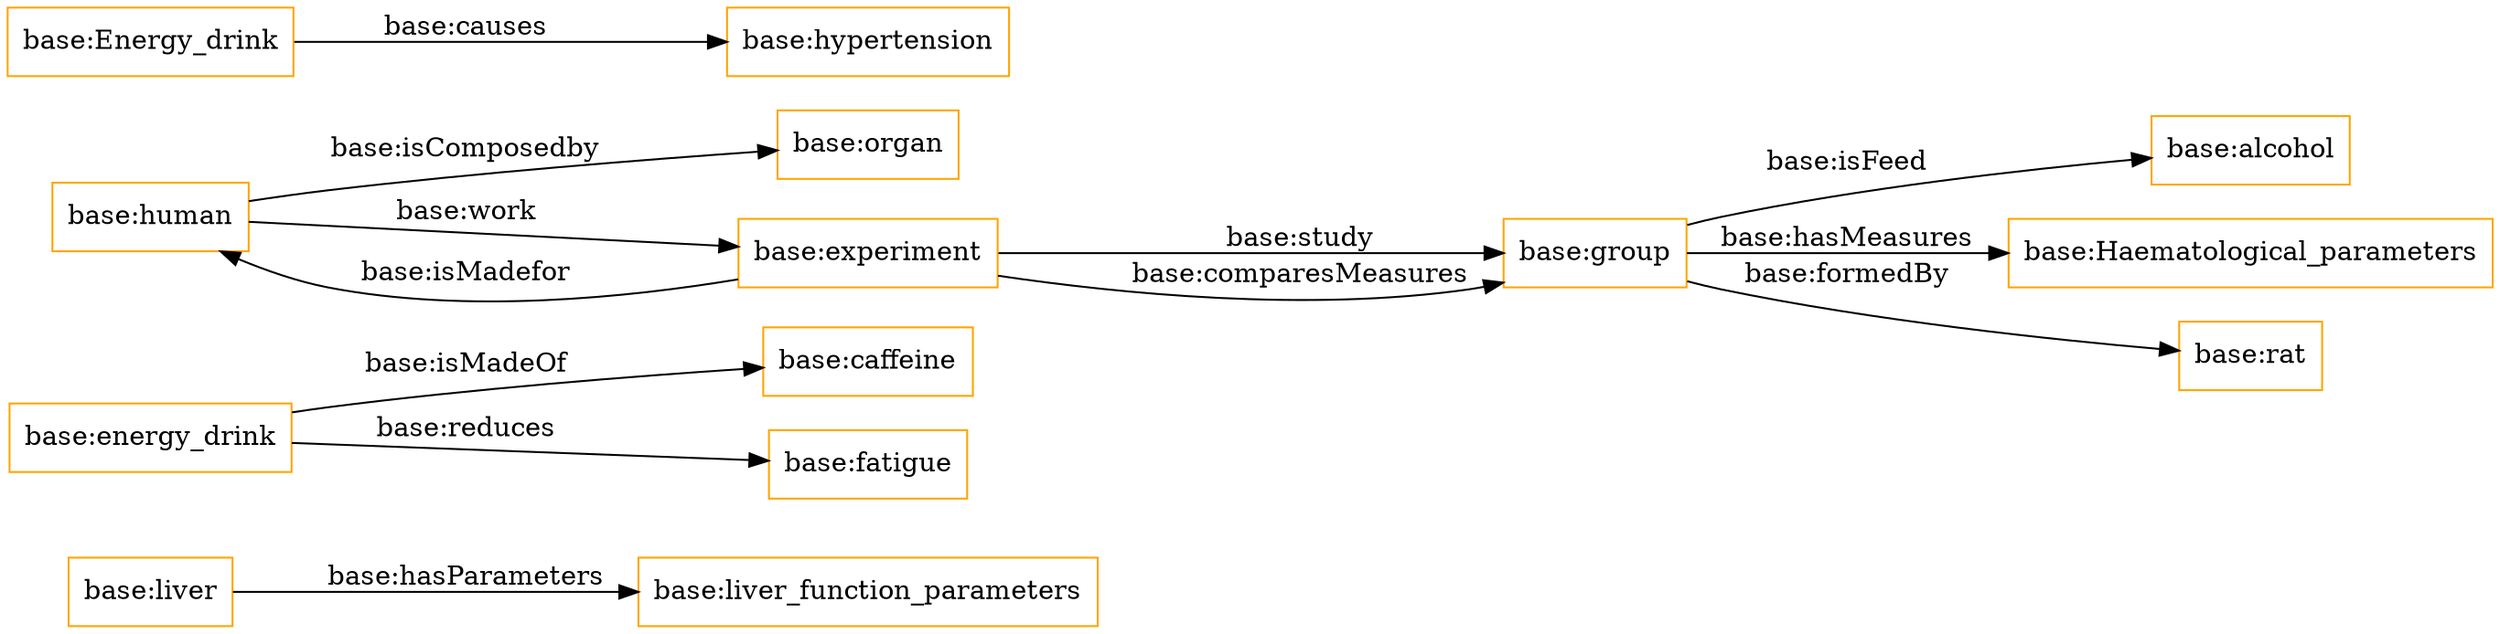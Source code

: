 digraph ar2dtool_diagram { 
rankdir=LR;
size="1501"
node [shape = rectangle, color="orange"]; "base:liver_function_parameters" "base:energy_drink" "base:organ" "base:human" "base:alcohol" "base:caffeine" "base:group" "base:fatigue" "base:hypertension" "base:liver" "base:experiment" "base:Haematological_parameters" "base:rat" ; /*classes style*/
	"base:energy_drink" -> "base:fatigue" [ label = "base:reduces" ];
	"base:group" -> "base:alcohol" [ label = "base:isFeed" ];
	"base:human" -> "base:organ" [ label = "base:isComposedby" ];
	"base:group" -> "base:rat" [ label = "base:formedBy" ];
	"base:experiment" -> "base:group" [ label = "base:study" ];
	"base:group" -> "base:Haematological_parameters" [ label = "base:hasMeasures" ];
	"base:experiment" -> "base:human" [ label = "base:isMadefor" ];
	"base:Energy_drink" -> "base:hypertension" [ label = "base:causes" ];
	"base:experiment" -> "base:group" [ label = "base:comparesMeasures" ];
	"base:liver" -> "base:liver_function_parameters" [ label = "base:hasParameters" ];
	"base:human" -> "base:experiment" [ label = "base:work" ];
	"base:energy_drink" -> "base:caffeine" [ label = "base:isMadeOf" ];

}
